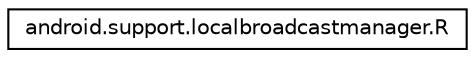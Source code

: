 digraph "Graphical Class Hierarchy"
{
 // LATEX_PDF_SIZE
  edge [fontname="Helvetica",fontsize="10",labelfontname="Helvetica",labelfontsize="10"];
  node [fontname="Helvetica",fontsize="10",shape=record];
  rankdir="LR";
  Node0 [label="android.support.localbroadcastmanager.R",height=0.2,width=0.4,color="black", fillcolor="white", style="filled",URL="$classandroid_1_1support_1_1localbroadcastmanager_1_1_r.html",tooltip=" "];
}
